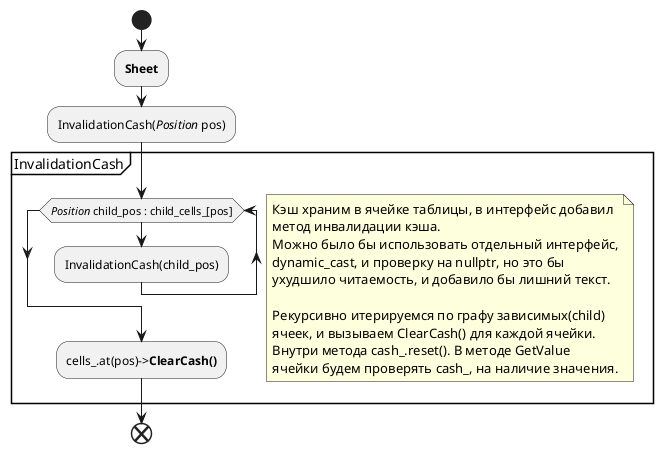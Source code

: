 @startuml
'https://plantuml.com/activity-diagram-beta

<style>
activity
	{
		HorizontalAlignment center
	}
</style>

start
    :**Sheet**;
    :InvalidationCash(//Position// pos);
    group InvalidationCash
    note right
        Кэш храним в ячейке таблицы, в интерфейс добавил
        метод инвалидации кэша.
        Можно было бы использовать отдельный интерфейс,
        dynamic_cast, и проверку на nullptr, но это бы
        ухудшило читаемость, и добавило бы лишний текст.

        Рекурсивно итерируемся по графу зависимых(child)
        ячеек, и вызываем ClearCash() для каждой ячейки.
        Внутри метода cash_.reset(). В методе GetValue
        ячейки будем проверять cash_, на наличие значения.
    end note
        while (//Position// child_pos : child_cells_[pos])
          :InvalidationCash(child_pos);
        endwhile
        :cells_.at(pos)->**ClearCash()**;
    end group
end

@enduml
